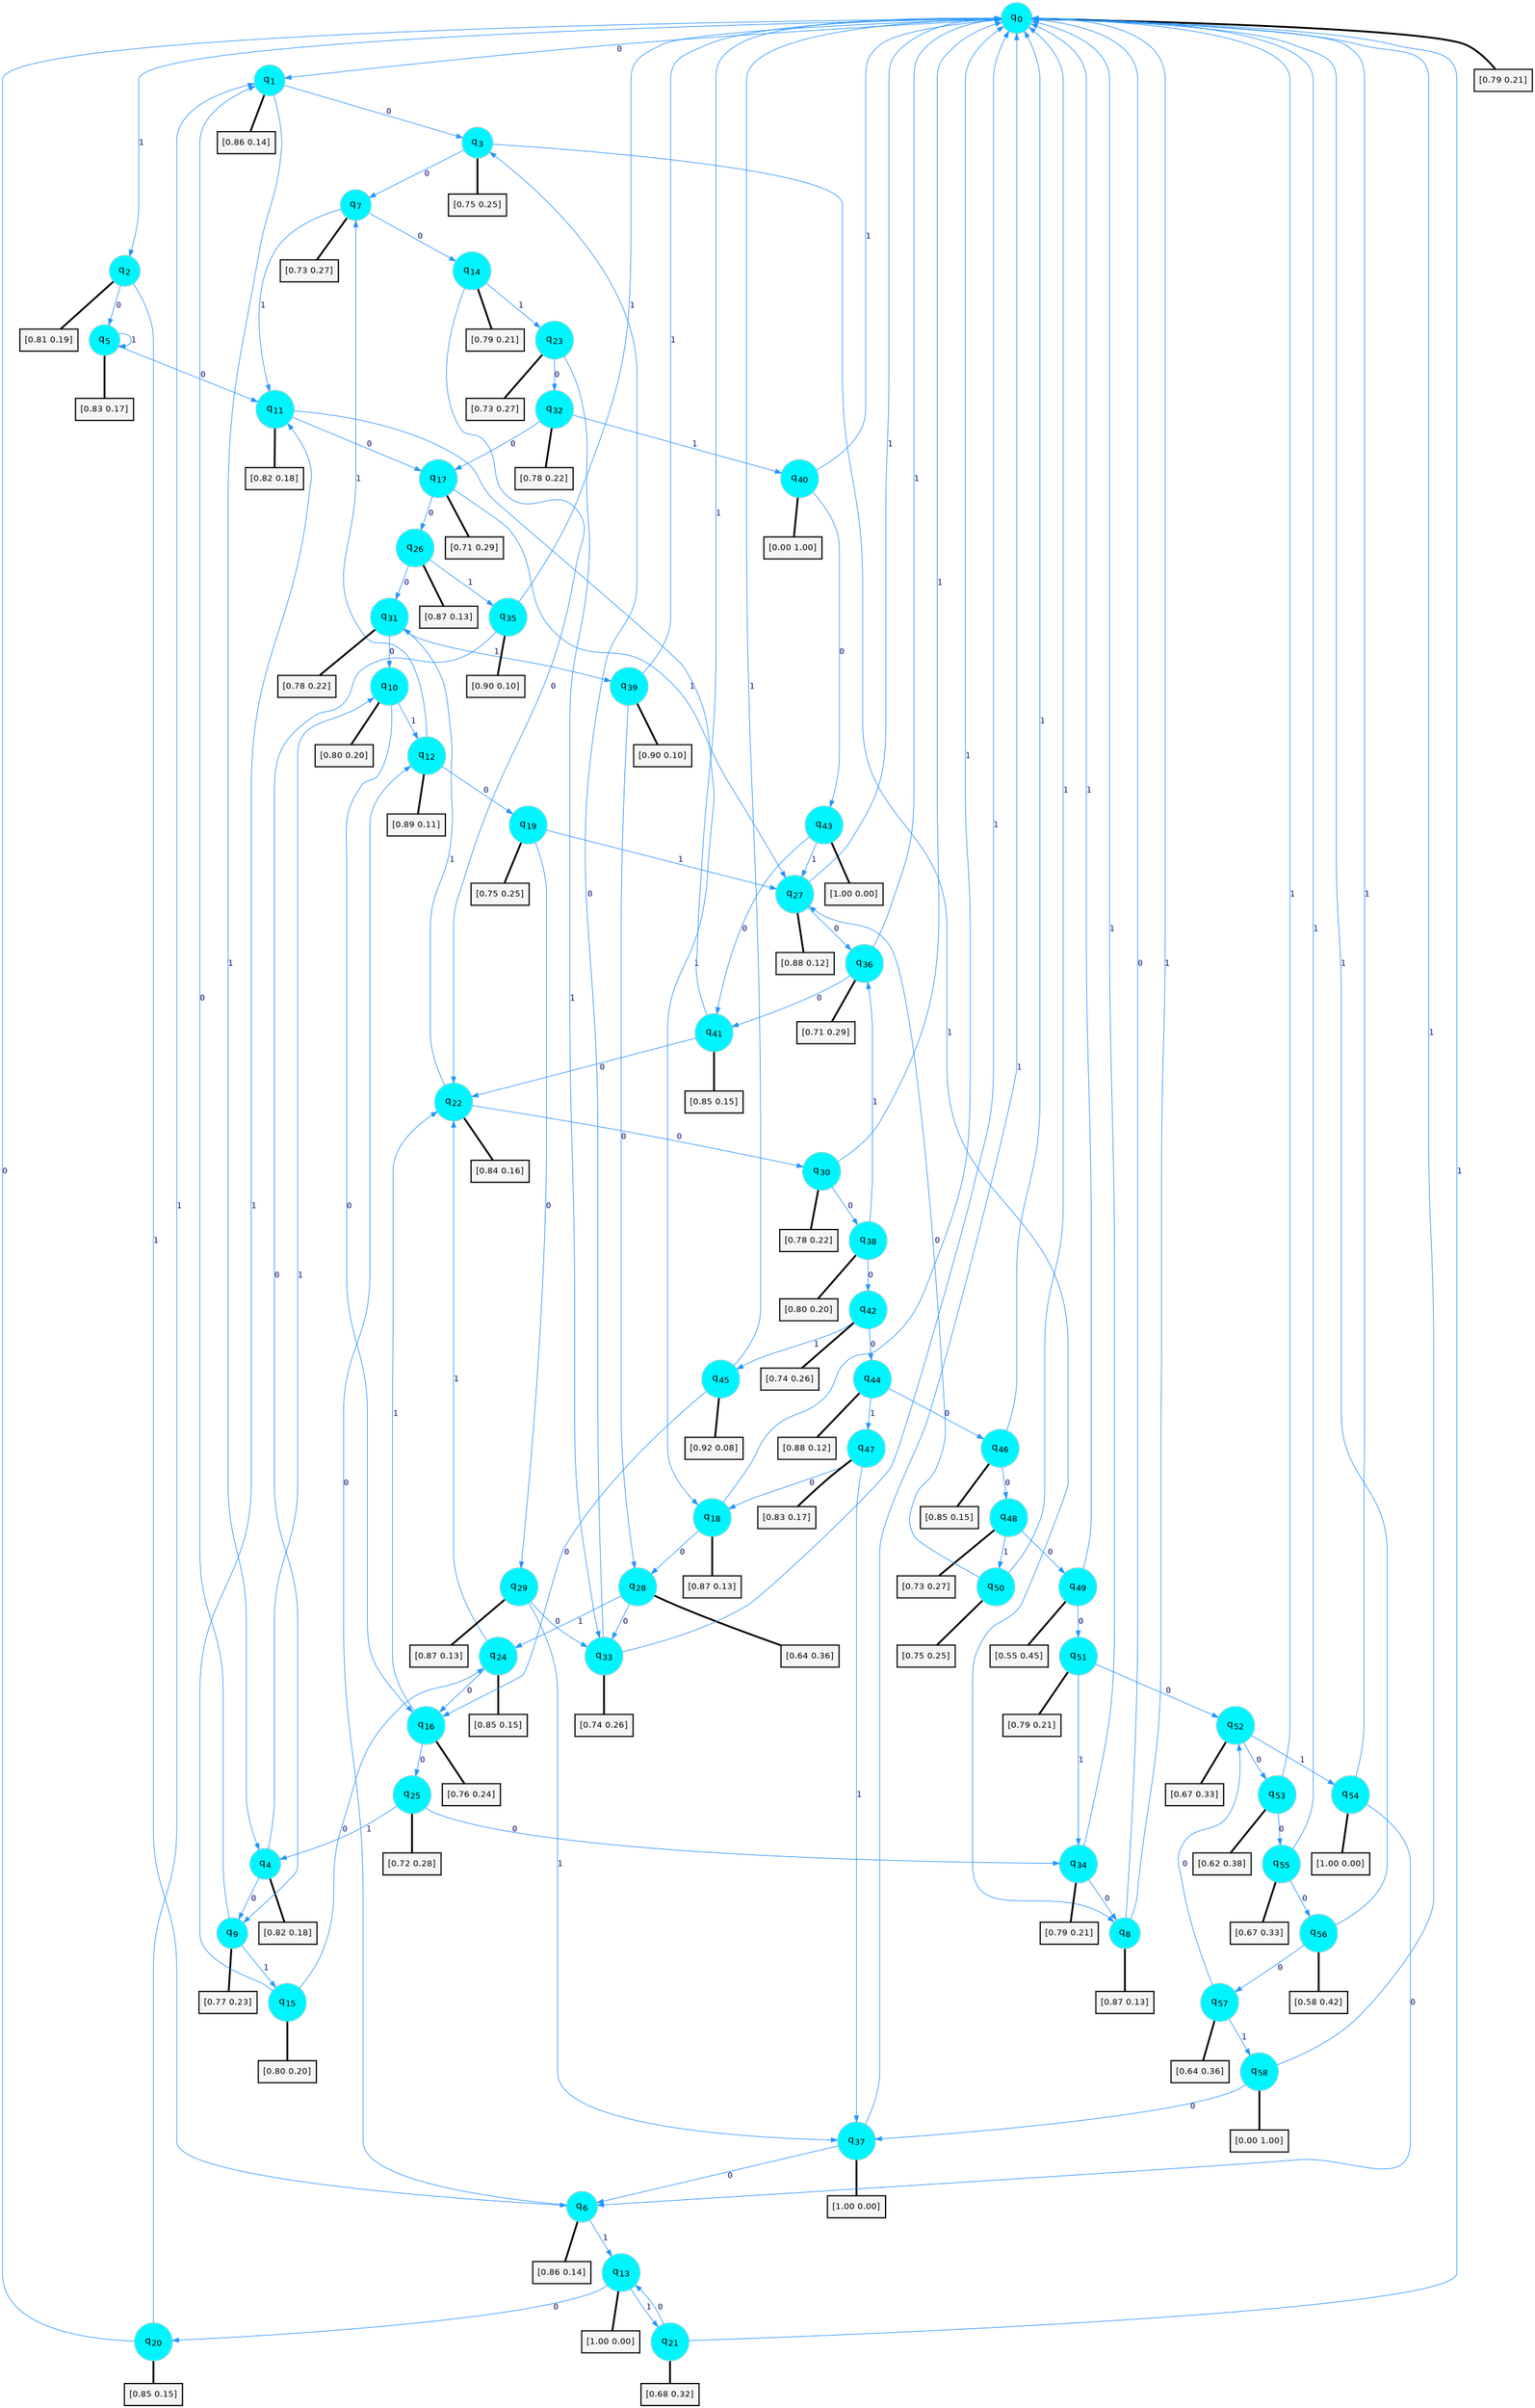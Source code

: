 digraph G {
graph [
bgcolor=transparent, dpi=300, rankdir=TD, size="40,25"];
node [
color=gray, fillcolor=turquoise1, fontcolor=black, fontname=Helvetica, fontsize=16, fontweight=bold, shape=circle, style=filled];
edge [
arrowsize=1, color=dodgerblue1, fontcolor=midnightblue, fontname=courier, fontweight=bold, penwidth=1, style=solid, weight=20];
0[label=<q<SUB>0</SUB>>];
1[label=<q<SUB>1</SUB>>];
2[label=<q<SUB>2</SUB>>];
3[label=<q<SUB>3</SUB>>];
4[label=<q<SUB>4</SUB>>];
5[label=<q<SUB>5</SUB>>];
6[label=<q<SUB>6</SUB>>];
7[label=<q<SUB>7</SUB>>];
8[label=<q<SUB>8</SUB>>];
9[label=<q<SUB>9</SUB>>];
10[label=<q<SUB>10</SUB>>];
11[label=<q<SUB>11</SUB>>];
12[label=<q<SUB>12</SUB>>];
13[label=<q<SUB>13</SUB>>];
14[label=<q<SUB>14</SUB>>];
15[label=<q<SUB>15</SUB>>];
16[label=<q<SUB>16</SUB>>];
17[label=<q<SUB>17</SUB>>];
18[label=<q<SUB>18</SUB>>];
19[label=<q<SUB>19</SUB>>];
20[label=<q<SUB>20</SUB>>];
21[label=<q<SUB>21</SUB>>];
22[label=<q<SUB>22</SUB>>];
23[label=<q<SUB>23</SUB>>];
24[label=<q<SUB>24</SUB>>];
25[label=<q<SUB>25</SUB>>];
26[label=<q<SUB>26</SUB>>];
27[label=<q<SUB>27</SUB>>];
28[label=<q<SUB>28</SUB>>];
29[label=<q<SUB>29</SUB>>];
30[label=<q<SUB>30</SUB>>];
31[label=<q<SUB>31</SUB>>];
32[label=<q<SUB>32</SUB>>];
33[label=<q<SUB>33</SUB>>];
34[label=<q<SUB>34</SUB>>];
35[label=<q<SUB>35</SUB>>];
36[label=<q<SUB>36</SUB>>];
37[label=<q<SUB>37</SUB>>];
38[label=<q<SUB>38</SUB>>];
39[label=<q<SUB>39</SUB>>];
40[label=<q<SUB>40</SUB>>];
41[label=<q<SUB>41</SUB>>];
42[label=<q<SUB>42</SUB>>];
43[label=<q<SUB>43</SUB>>];
44[label=<q<SUB>44</SUB>>];
45[label=<q<SUB>45</SUB>>];
46[label=<q<SUB>46</SUB>>];
47[label=<q<SUB>47</SUB>>];
48[label=<q<SUB>48</SUB>>];
49[label=<q<SUB>49</SUB>>];
50[label=<q<SUB>50</SUB>>];
51[label=<q<SUB>51</SUB>>];
52[label=<q<SUB>52</SUB>>];
53[label=<q<SUB>53</SUB>>];
54[label=<q<SUB>54</SUB>>];
55[label=<q<SUB>55</SUB>>];
56[label=<q<SUB>56</SUB>>];
57[label=<q<SUB>57</SUB>>];
58[label=<q<SUB>58</SUB>>];
59[label="[0.79 0.21]", shape=box,fontcolor=black, fontname=Helvetica, fontsize=14, penwidth=2, fillcolor=whitesmoke,color=black];
60[label="[0.86 0.14]", shape=box,fontcolor=black, fontname=Helvetica, fontsize=14, penwidth=2, fillcolor=whitesmoke,color=black];
61[label="[0.81 0.19]", shape=box,fontcolor=black, fontname=Helvetica, fontsize=14, penwidth=2, fillcolor=whitesmoke,color=black];
62[label="[0.75 0.25]", shape=box,fontcolor=black, fontname=Helvetica, fontsize=14, penwidth=2, fillcolor=whitesmoke,color=black];
63[label="[0.82 0.18]", shape=box,fontcolor=black, fontname=Helvetica, fontsize=14, penwidth=2, fillcolor=whitesmoke,color=black];
64[label="[0.83 0.17]", shape=box,fontcolor=black, fontname=Helvetica, fontsize=14, penwidth=2, fillcolor=whitesmoke,color=black];
65[label="[0.86 0.14]", shape=box,fontcolor=black, fontname=Helvetica, fontsize=14, penwidth=2, fillcolor=whitesmoke,color=black];
66[label="[0.73 0.27]", shape=box,fontcolor=black, fontname=Helvetica, fontsize=14, penwidth=2, fillcolor=whitesmoke,color=black];
67[label="[0.87 0.13]", shape=box,fontcolor=black, fontname=Helvetica, fontsize=14, penwidth=2, fillcolor=whitesmoke,color=black];
68[label="[0.77 0.23]", shape=box,fontcolor=black, fontname=Helvetica, fontsize=14, penwidth=2, fillcolor=whitesmoke,color=black];
69[label="[0.80 0.20]", shape=box,fontcolor=black, fontname=Helvetica, fontsize=14, penwidth=2, fillcolor=whitesmoke,color=black];
70[label="[0.82 0.18]", shape=box,fontcolor=black, fontname=Helvetica, fontsize=14, penwidth=2, fillcolor=whitesmoke,color=black];
71[label="[0.89 0.11]", shape=box,fontcolor=black, fontname=Helvetica, fontsize=14, penwidth=2, fillcolor=whitesmoke,color=black];
72[label="[1.00 0.00]", shape=box,fontcolor=black, fontname=Helvetica, fontsize=14, penwidth=2, fillcolor=whitesmoke,color=black];
73[label="[0.79 0.21]", shape=box,fontcolor=black, fontname=Helvetica, fontsize=14, penwidth=2, fillcolor=whitesmoke,color=black];
74[label="[0.80 0.20]", shape=box,fontcolor=black, fontname=Helvetica, fontsize=14, penwidth=2, fillcolor=whitesmoke,color=black];
75[label="[0.76 0.24]", shape=box,fontcolor=black, fontname=Helvetica, fontsize=14, penwidth=2, fillcolor=whitesmoke,color=black];
76[label="[0.71 0.29]", shape=box,fontcolor=black, fontname=Helvetica, fontsize=14, penwidth=2, fillcolor=whitesmoke,color=black];
77[label="[0.87 0.13]", shape=box,fontcolor=black, fontname=Helvetica, fontsize=14, penwidth=2, fillcolor=whitesmoke,color=black];
78[label="[0.75 0.25]", shape=box,fontcolor=black, fontname=Helvetica, fontsize=14, penwidth=2, fillcolor=whitesmoke,color=black];
79[label="[0.85 0.15]", shape=box,fontcolor=black, fontname=Helvetica, fontsize=14, penwidth=2, fillcolor=whitesmoke,color=black];
80[label="[0.68 0.32]", shape=box,fontcolor=black, fontname=Helvetica, fontsize=14, penwidth=2, fillcolor=whitesmoke,color=black];
81[label="[0.84 0.16]", shape=box,fontcolor=black, fontname=Helvetica, fontsize=14, penwidth=2, fillcolor=whitesmoke,color=black];
82[label="[0.73 0.27]", shape=box,fontcolor=black, fontname=Helvetica, fontsize=14, penwidth=2, fillcolor=whitesmoke,color=black];
83[label="[0.85 0.15]", shape=box,fontcolor=black, fontname=Helvetica, fontsize=14, penwidth=2, fillcolor=whitesmoke,color=black];
84[label="[0.72 0.28]", shape=box,fontcolor=black, fontname=Helvetica, fontsize=14, penwidth=2, fillcolor=whitesmoke,color=black];
85[label="[0.87 0.13]", shape=box,fontcolor=black, fontname=Helvetica, fontsize=14, penwidth=2, fillcolor=whitesmoke,color=black];
86[label="[0.88 0.12]", shape=box,fontcolor=black, fontname=Helvetica, fontsize=14, penwidth=2, fillcolor=whitesmoke,color=black];
87[label="[0.64 0.36]", shape=box,fontcolor=black, fontname=Helvetica, fontsize=14, penwidth=2, fillcolor=whitesmoke,color=black];
88[label="[0.87 0.13]", shape=box,fontcolor=black, fontname=Helvetica, fontsize=14, penwidth=2, fillcolor=whitesmoke,color=black];
89[label="[0.78 0.22]", shape=box,fontcolor=black, fontname=Helvetica, fontsize=14, penwidth=2, fillcolor=whitesmoke,color=black];
90[label="[0.78 0.22]", shape=box,fontcolor=black, fontname=Helvetica, fontsize=14, penwidth=2, fillcolor=whitesmoke,color=black];
91[label="[0.78 0.22]", shape=box,fontcolor=black, fontname=Helvetica, fontsize=14, penwidth=2, fillcolor=whitesmoke,color=black];
92[label="[0.74 0.26]", shape=box,fontcolor=black, fontname=Helvetica, fontsize=14, penwidth=2, fillcolor=whitesmoke,color=black];
93[label="[0.79 0.21]", shape=box,fontcolor=black, fontname=Helvetica, fontsize=14, penwidth=2, fillcolor=whitesmoke,color=black];
94[label="[0.90 0.10]", shape=box,fontcolor=black, fontname=Helvetica, fontsize=14, penwidth=2, fillcolor=whitesmoke,color=black];
95[label="[0.71 0.29]", shape=box,fontcolor=black, fontname=Helvetica, fontsize=14, penwidth=2, fillcolor=whitesmoke,color=black];
96[label="[1.00 0.00]", shape=box,fontcolor=black, fontname=Helvetica, fontsize=14, penwidth=2, fillcolor=whitesmoke,color=black];
97[label="[0.80 0.20]", shape=box,fontcolor=black, fontname=Helvetica, fontsize=14, penwidth=2, fillcolor=whitesmoke,color=black];
98[label="[0.90 0.10]", shape=box,fontcolor=black, fontname=Helvetica, fontsize=14, penwidth=2, fillcolor=whitesmoke,color=black];
99[label="[0.00 1.00]", shape=box,fontcolor=black, fontname=Helvetica, fontsize=14, penwidth=2, fillcolor=whitesmoke,color=black];
100[label="[0.85 0.15]", shape=box,fontcolor=black, fontname=Helvetica, fontsize=14, penwidth=2, fillcolor=whitesmoke,color=black];
101[label="[0.74 0.26]", shape=box,fontcolor=black, fontname=Helvetica, fontsize=14, penwidth=2, fillcolor=whitesmoke,color=black];
102[label="[1.00 0.00]", shape=box,fontcolor=black, fontname=Helvetica, fontsize=14, penwidth=2, fillcolor=whitesmoke,color=black];
103[label="[0.88 0.12]", shape=box,fontcolor=black, fontname=Helvetica, fontsize=14, penwidth=2, fillcolor=whitesmoke,color=black];
104[label="[0.92 0.08]", shape=box,fontcolor=black, fontname=Helvetica, fontsize=14, penwidth=2, fillcolor=whitesmoke,color=black];
105[label="[0.85 0.15]", shape=box,fontcolor=black, fontname=Helvetica, fontsize=14, penwidth=2, fillcolor=whitesmoke,color=black];
106[label="[0.83 0.17]", shape=box,fontcolor=black, fontname=Helvetica, fontsize=14, penwidth=2, fillcolor=whitesmoke,color=black];
107[label="[0.73 0.27]", shape=box,fontcolor=black, fontname=Helvetica, fontsize=14, penwidth=2, fillcolor=whitesmoke,color=black];
108[label="[0.55 0.45]", shape=box,fontcolor=black, fontname=Helvetica, fontsize=14, penwidth=2, fillcolor=whitesmoke,color=black];
109[label="[0.75 0.25]", shape=box,fontcolor=black, fontname=Helvetica, fontsize=14, penwidth=2, fillcolor=whitesmoke,color=black];
110[label="[0.79 0.21]", shape=box,fontcolor=black, fontname=Helvetica, fontsize=14, penwidth=2, fillcolor=whitesmoke,color=black];
111[label="[0.67 0.33]", shape=box,fontcolor=black, fontname=Helvetica, fontsize=14, penwidth=2, fillcolor=whitesmoke,color=black];
112[label="[0.62 0.38]", shape=box,fontcolor=black, fontname=Helvetica, fontsize=14, penwidth=2, fillcolor=whitesmoke,color=black];
113[label="[1.00 0.00]", shape=box,fontcolor=black, fontname=Helvetica, fontsize=14, penwidth=2, fillcolor=whitesmoke,color=black];
114[label="[0.67 0.33]", shape=box,fontcolor=black, fontname=Helvetica, fontsize=14, penwidth=2, fillcolor=whitesmoke,color=black];
115[label="[0.58 0.42]", shape=box,fontcolor=black, fontname=Helvetica, fontsize=14, penwidth=2, fillcolor=whitesmoke,color=black];
116[label="[0.64 0.36]", shape=box,fontcolor=black, fontname=Helvetica, fontsize=14, penwidth=2, fillcolor=whitesmoke,color=black];
117[label="[0.00 1.00]", shape=box,fontcolor=black, fontname=Helvetica, fontsize=14, penwidth=2, fillcolor=whitesmoke,color=black];
0->1 [label=0];
0->2 [label=1];
0->59 [arrowhead=none, penwidth=3,color=black];
1->3 [label=0];
1->4 [label=1];
1->60 [arrowhead=none, penwidth=3,color=black];
2->5 [label=0];
2->6 [label=1];
2->61 [arrowhead=none, penwidth=3,color=black];
3->7 [label=0];
3->8 [label=1];
3->62 [arrowhead=none, penwidth=3,color=black];
4->9 [label=0];
4->10 [label=1];
4->63 [arrowhead=none, penwidth=3,color=black];
5->11 [label=0];
5->5 [label=1];
5->64 [arrowhead=none, penwidth=3,color=black];
6->12 [label=0];
6->13 [label=1];
6->65 [arrowhead=none, penwidth=3,color=black];
7->14 [label=0];
7->11 [label=1];
7->66 [arrowhead=none, penwidth=3,color=black];
8->0 [label=0];
8->0 [label=1];
8->67 [arrowhead=none, penwidth=3,color=black];
9->1 [label=0];
9->15 [label=1];
9->68 [arrowhead=none, penwidth=3,color=black];
10->16 [label=0];
10->12 [label=1];
10->69 [arrowhead=none, penwidth=3,color=black];
11->17 [label=0];
11->18 [label=1];
11->70 [arrowhead=none, penwidth=3,color=black];
12->19 [label=0];
12->7 [label=1];
12->71 [arrowhead=none, penwidth=3,color=black];
13->20 [label=0];
13->21 [label=1];
13->72 [arrowhead=none, penwidth=3,color=black];
14->22 [label=0];
14->23 [label=1];
14->73 [arrowhead=none, penwidth=3,color=black];
15->24 [label=0];
15->11 [label=1];
15->74 [arrowhead=none, penwidth=3,color=black];
16->25 [label=0];
16->22 [label=1];
16->75 [arrowhead=none, penwidth=3,color=black];
17->26 [label=0];
17->27 [label=1];
17->76 [arrowhead=none, penwidth=3,color=black];
18->28 [label=0];
18->0 [label=1];
18->77 [arrowhead=none, penwidth=3,color=black];
19->29 [label=0];
19->27 [label=1];
19->78 [arrowhead=none, penwidth=3,color=black];
20->0 [label=0];
20->1 [label=1];
20->79 [arrowhead=none, penwidth=3,color=black];
21->13 [label=0];
21->0 [label=1];
21->80 [arrowhead=none, penwidth=3,color=black];
22->30 [label=0];
22->31 [label=1];
22->81 [arrowhead=none, penwidth=3,color=black];
23->32 [label=0];
23->33 [label=1];
23->82 [arrowhead=none, penwidth=3,color=black];
24->16 [label=0];
24->22 [label=1];
24->83 [arrowhead=none, penwidth=3,color=black];
25->34 [label=0];
25->4 [label=1];
25->84 [arrowhead=none, penwidth=3,color=black];
26->31 [label=0];
26->35 [label=1];
26->85 [arrowhead=none, penwidth=3,color=black];
27->36 [label=0];
27->0 [label=1];
27->86 [arrowhead=none, penwidth=3,color=black];
28->33 [label=0];
28->24 [label=1];
28->87 [arrowhead=none, penwidth=3,color=black];
29->33 [label=0];
29->37 [label=1];
29->88 [arrowhead=none, penwidth=3,color=black];
30->38 [label=0];
30->0 [label=1];
30->89 [arrowhead=none, penwidth=3,color=black];
31->10 [label=0];
31->39 [label=1];
31->90 [arrowhead=none, penwidth=3,color=black];
32->17 [label=0];
32->40 [label=1];
32->91 [arrowhead=none, penwidth=3,color=black];
33->3 [label=0];
33->0 [label=1];
33->92 [arrowhead=none, penwidth=3,color=black];
34->8 [label=0];
34->0 [label=1];
34->93 [arrowhead=none, penwidth=3,color=black];
35->9 [label=0];
35->0 [label=1];
35->94 [arrowhead=none, penwidth=3,color=black];
36->41 [label=0];
36->0 [label=1];
36->95 [arrowhead=none, penwidth=3,color=black];
37->6 [label=0];
37->0 [label=1];
37->96 [arrowhead=none, penwidth=3,color=black];
38->42 [label=0];
38->36 [label=1];
38->97 [arrowhead=none, penwidth=3,color=black];
39->28 [label=0];
39->0 [label=1];
39->98 [arrowhead=none, penwidth=3,color=black];
40->43 [label=0];
40->0 [label=1];
40->99 [arrowhead=none, penwidth=3,color=black];
41->22 [label=0];
41->0 [label=1];
41->100 [arrowhead=none, penwidth=3,color=black];
42->44 [label=0];
42->45 [label=1];
42->101 [arrowhead=none, penwidth=3,color=black];
43->41 [label=0];
43->27 [label=1];
43->102 [arrowhead=none, penwidth=3,color=black];
44->46 [label=0];
44->47 [label=1];
44->103 [arrowhead=none, penwidth=3,color=black];
45->16 [label=0];
45->0 [label=1];
45->104 [arrowhead=none, penwidth=3,color=black];
46->48 [label=0];
46->0 [label=1];
46->105 [arrowhead=none, penwidth=3,color=black];
47->18 [label=0];
47->37 [label=1];
47->106 [arrowhead=none, penwidth=3,color=black];
48->49 [label=0];
48->50 [label=1];
48->107 [arrowhead=none, penwidth=3,color=black];
49->51 [label=0];
49->0 [label=1];
49->108 [arrowhead=none, penwidth=3,color=black];
50->27 [label=0];
50->0 [label=1];
50->109 [arrowhead=none, penwidth=3,color=black];
51->52 [label=0];
51->34 [label=1];
51->110 [arrowhead=none, penwidth=3,color=black];
52->53 [label=0];
52->54 [label=1];
52->111 [arrowhead=none, penwidth=3,color=black];
53->55 [label=0];
53->0 [label=1];
53->112 [arrowhead=none, penwidth=3,color=black];
54->6 [label=0];
54->0 [label=1];
54->113 [arrowhead=none, penwidth=3,color=black];
55->56 [label=0];
55->0 [label=1];
55->114 [arrowhead=none, penwidth=3,color=black];
56->57 [label=0];
56->0 [label=1];
56->115 [arrowhead=none, penwidth=3,color=black];
57->52 [label=0];
57->58 [label=1];
57->116 [arrowhead=none, penwidth=3,color=black];
58->37 [label=0];
58->0 [label=1];
58->117 [arrowhead=none, penwidth=3,color=black];
}
